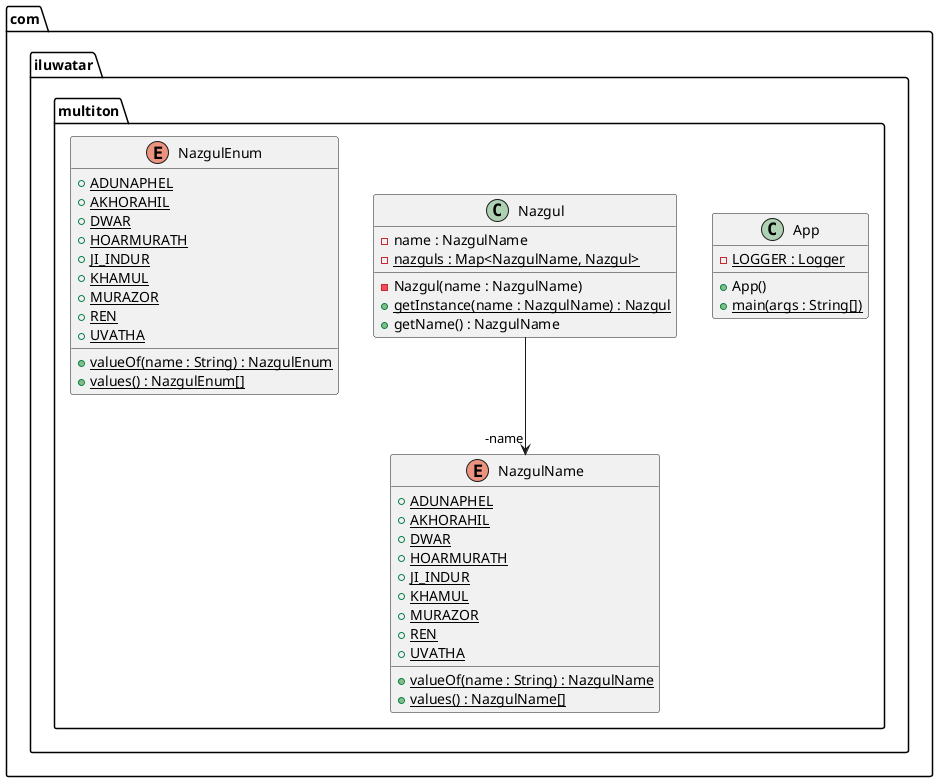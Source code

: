 @startuml
package com.iluwatar.multiton {
  class App {
    - LOGGER : Logger {static}
    + App()
    + main(args : String[]) {static}
  }
  class Nazgul {
    - name : NazgulName
    - nazguls : Map<NazgulName, Nazgul> {static}
    - Nazgul(name : NazgulName)
    + getInstance(name : NazgulName) : Nazgul {static}
    + getName() : NazgulName
  }
  enum NazgulEnum {
    + ADUNAPHEL {static}
    + AKHORAHIL {static}
    + DWAR {static}
    + HOARMURATH {static}
    + JI_INDUR {static}
    + KHAMUL {static}
    + MURAZOR {static}
    + REN {static}
    + UVATHA {static}
    + valueOf(name : String) : NazgulEnum {static}
    + values() : NazgulEnum[] {static}
  }
  enum NazgulName {
    + ADUNAPHEL {static}
    + AKHORAHIL {static}
    + DWAR {static}
    + HOARMURATH {static}
    + JI_INDUR {static}
    + KHAMUL {static}
    + MURAZOR {static}
    + REN {static}
    + UVATHA {static}
    + valueOf(name : String) : NazgulName {static}
    + values() : NazgulName[] {static}
  }
}
Nazgul -->  "-name" NazgulName
@enduml